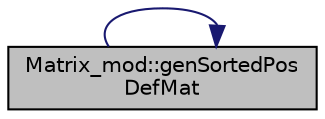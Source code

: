 digraph "Matrix_mod::genSortedPosDefMat"
{
 // LATEX_PDF_SIZE
  edge [fontname="Helvetica",fontsize="10",labelfontname="Helvetica",labelfontsize="10"];
  node [fontname="Helvetica",fontsize="10",shape=record];
  rankdir="LR";
  Node1 [label="Matrix_mod::genSortedPos\lDefMat",height=0.2,width=0.4,color="black", fillcolor="grey75", style="filled", fontcolor="black",tooltip="Generate an ordered matrix of the input matrix by rearranging the columns corresponding to ColIndx to..."];
  Node1 -> Node1 [color="midnightblue",fontsize="10",style="solid",fontname="Helvetica"];
}
